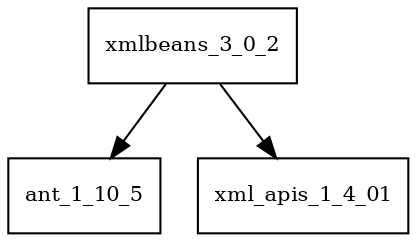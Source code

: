 digraph xmlbeans_3_0_2_dependencies {
  node [shape = box, fontsize=10.0];
  xmlbeans_3_0_2 -> ant_1_10_5;
  xmlbeans_3_0_2 -> xml_apis_1_4_01;
}
